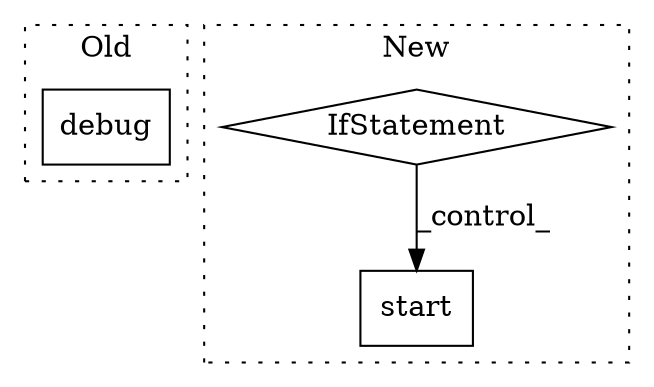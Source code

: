 digraph G {
subgraph cluster0 {
1 [label="debug" a="32" s="28408,28441" l="6,1" shape="box"];
label = "Old";
style="dotted";
}
subgraph cluster1 {
2 [label="start" a="32" s="29430" l="7" shape="box"];
3 [label="IfStatement" a="25" s="28271,28307" l="4,2" shape="diamond"];
label = "New";
style="dotted";
}
3 -> 2 [label="_control_"];
}